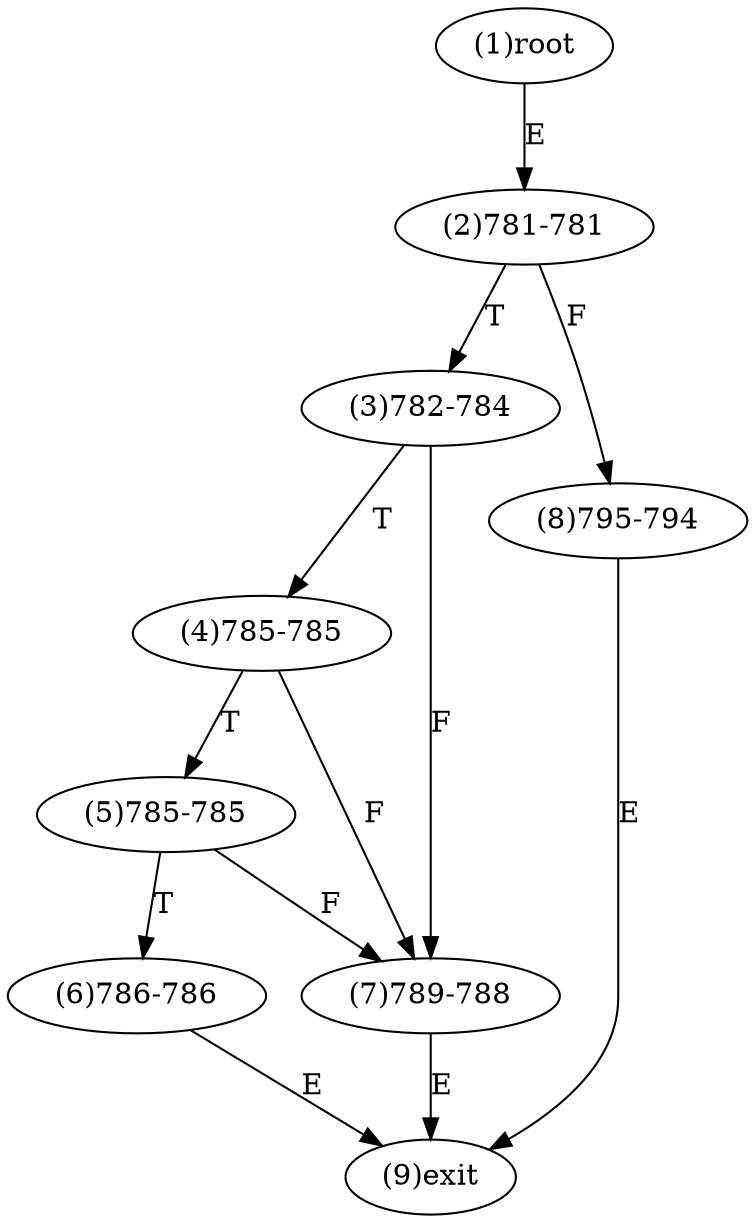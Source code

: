 digraph "" { 
1[ label="(1)root"];
2[ label="(2)781-781"];
3[ label="(3)782-784"];
4[ label="(4)785-785"];
5[ label="(5)785-785"];
6[ label="(6)786-786"];
7[ label="(7)789-788"];
8[ label="(8)795-794"];
9[ label="(9)exit"];
1->2[ label="E"];
2->8[ label="F"];
2->3[ label="T"];
3->7[ label="F"];
3->4[ label="T"];
4->7[ label="F"];
4->5[ label="T"];
5->7[ label="F"];
5->6[ label="T"];
6->9[ label="E"];
7->9[ label="E"];
8->9[ label="E"];
}